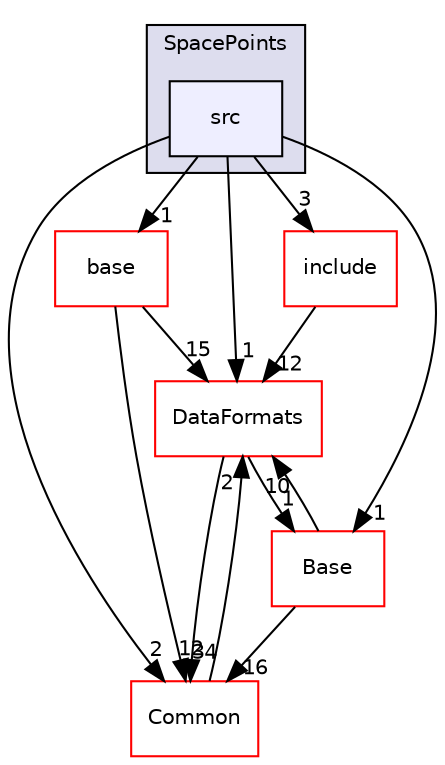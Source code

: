 digraph "/home/travis/build/AliceO2Group/AliceO2/Detectors/TPC/calibration/SpacePoints/src" {
  bgcolor=transparent;
  compound=true
  node [ fontsize="10", fontname="Helvetica"];
  edge [ labelfontsize="10", labelfontname="Helvetica"];
  subgraph clusterdir_7f0118076ec35c6eba4fbf3c8c648756 {
    graph [ bgcolor="#ddddee", pencolor="black", label="SpacePoints" fontname="Helvetica", fontsize="10", URL="dir_7f0118076ec35c6eba4fbf3c8c648756.html"]
  dir_c2674d115144eca5f4f109769e5de0d0 [shape=box, label="src", style="filled", fillcolor="#eeeeff", pencolor="black", URL="dir_c2674d115144eca5f4f109769e5de0d0.html"];
  }
  dir_2055e8b9f766f2ecf35205bcfa7b602c [shape=box label="include" color="red" URL="dir_2055e8b9f766f2ecf35205bcfa7b602c.html"];
  dir_677b030cc750909e4cd27413873678d8 [shape=box label="base" color="red" URL="dir_677b030cc750909e4cd27413873678d8.html"];
  dir_4ab6b4cc6a7edbff49100e9123df213f [shape=box label="Common" color="red" URL="dir_4ab6b4cc6a7edbff49100e9123df213f.html"];
  dir_37c90836491b695b472bf98d1be8336b [shape=box label="Base" color="red" URL="dir_37c90836491b695b472bf98d1be8336b.html"];
  dir_2171f7ec022c5423887b07c69b2f5b48 [shape=box label="DataFormats" color="red" URL="dir_2171f7ec022c5423887b07c69b2f5b48.html"];
  dir_2055e8b9f766f2ecf35205bcfa7b602c->dir_2171f7ec022c5423887b07c69b2f5b48 [headlabel="12", labeldistance=1.5 headhref="dir_000585_000076.html"];
  dir_677b030cc750909e4cd27413873678d8->dir_4ab6b4cc6a7edbff49100e9123df213f [headlabel="12", labeldistance=1.5 headhref="dir_000050_000027.html"];
  dir_677b030cc750909e4cd27413873678d8->dir_2171f7ec022c5423887b07c69b2f5b48 [headlabel="15", labeldistance=1.5 headhref="dir_000050_000076.html"];
  dir_4ab6b4cc6a7edbff49100e9123df213f->dir_2171f7ec022c5423887b07c69b2f5b48 [headlabel="2", labeldistance=1.5 headhref="dir_000027_000076.html"];
  dir_37c90836491b695b472bf98d1be8336b->dir_4ab6b4cc6a7edbff49100e9123df213f [headlabel="16", labeldistance=1.5 headhref="dir_000273_000027.html"];
  dir_37c90836491b695b472bf98d1be8336b->dir_2171f7ec022c5423887b07c69b2f5b48 [headlabel="10", labeldistance=1.5 headhref="dir_000273_000076.html"];
  dir_c2674d115144eca5f4f109769e5de0d0->dir_2055e8b9f766f2ecf35205bcfa7b602c [headlabel="3", labeldistance=1.5 headhref="dir_000587_000585.html"];
  dir_c2674d115144eca5f4f109769e5de0d0->dir_677b030cc750909e4cd27413873678d8 [headlabel="1", labeldistance=1.5 headhref="dir_000587_000050.html"];
  dir_c2674d115144eca5f4f109769e5de0d0->dir_4ab6b4cc6a7edbff49100e9123df213f [headlabel="2", labeldistance=1.5 headhref="dir_000587_000027.html"];
  dir_c2674d115144eca5f4f109769e5de0d0->dir_37c90836491b695b472bf98d1be8336b [headlabel="1", labeldistance=1.5 headhref="dir_000587_000273.html"];
  dir_c2674d115144eca5f4f109769e5de0d0->dir_2171f7ec022c5423887b07c69b2f5b48 [headlabel="1", labeldistance=1.5 headhref="dir_000587_000076.html"];
  dir_2171f7ec022c5423887b07c69b2f5b48->dir_4ab6b4cc6a7edbff49100e9123df213f [headlabel="34", labeldistance=1.5 headhref="dir_000076_000027.html"];
  dir_2171f7ec022c5423887b07c69b2f5b48->dir_37c90836491b695b472bf98d1be8336b [headlabel="1", labeldistance=1.5 headhref="dir_000076_000273.html"];
}
